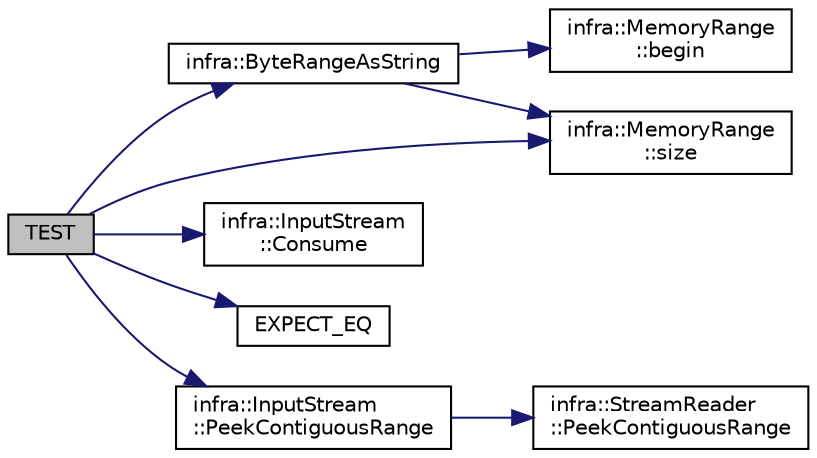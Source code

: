 digraph "TEST"
{
 // INTERACTIVE_SVG=YES
  edge [fontname="Helvetica",fontsize="10",labelfontname="Helvetica",labelfontsize="10"];
  node [fontname="Helvetica",fontsize="10",shape=record];
  rankdir="LR";
  Node36 [label="TEST",height=0.2,width=0.4,color="black", fillcolor="grey75", style="filled", fontcolor="black"];
  Node36 -> Node37 [color="midnightblue",fontsize="10",style="solid",fontname="Helvetica"];
  Node37 [label="infra::ByteRangeAsString",height=0.2,width=0.4,color="black", fillcolor="white", style="filled",URL="$d0/de3/namespaceinfra.html#ad3ab5a04b30f8c78b822d60f8d142b71"];
  Node37 -> Node38 [color="midnightblue",fontsize="10",style="solid",fontname="Helvetica"];
  Node38 [label="infra::MemoryRange\l::begin",height=0.2,width=0.4,color="black", fillcolor="white", style="filled",URL="$d0/d6d/classinfra_1_1_memory_range.html#a7a83ceae17802af5ecebfb9557912ece"];
  Node37 -> Node39 [color="midnightblue",fontsize="10",style="solid",fontname="Helvetica"];
  Node39 [label="infra::MemoryRange\l::size",height=0.2,width=0.4,color="black", fillcolor="white", style="filled",URL="$d0/d6d/classinfra_1_1_memory_range.html#ae8fbbf531d3696b6a64ac13385acdc66"];
  Node36 -> Node40 [color="midnightblue",fontsize="10",style="solid",fontname="Helvetica"];
  Node40 [label="infra::InputStream\l::Consume",height=0.2,width=0.4,color="black", fillcolor="white", style="filled",URL="$db/dda/classinfra_1_1_input_stream.html#af09bb7e5074e0e02b1ba1e8caebc2c95"];
  Node36 -> Node41 [color="midnightblue",fontsize="10",style="solid",fontname="Helvetica"];
  Node41 [label="EXPECT_EQ",height=0.2,width=0.4,color="black", fillcolor="white", style="filled",URL="$d6/def/_test_json_8cpp.html#a82745227e2f0a8edbb4ae630d88a8e86"];
  Node36 -> Node42 [color="midnightblue",fontsize="10",style="solid",fontname="Helvetica"];
  Node42 [label="infra::InputStream\l::PeekContiguousRange",height=0.2,width=0.4,color="black", fillcolor="white", style="filled",URL="$db/dda/classinfra_1_1_input_stream.html#a1fe3eb64f639e7adbd244f40958107ce"];
  Node42 -> Node43 [color="midnightblue",fontsize="10",style="solid",fontname="Helvetica"];
  Node43 [label="infra::StreamReader\l::PeekContiguousRange",height=0.2,width=0.4,color="black", fillcolor="white", style="filled",URL="$d2/d90/classinfra_1_1_stream_reader.html#a52c2026aa84883d0d9dc35c4dd480b08"];
  Node36 -> Node39 [color="midnightblue",fontsize="10",style="solid",fontname="Helvetica"];
}
